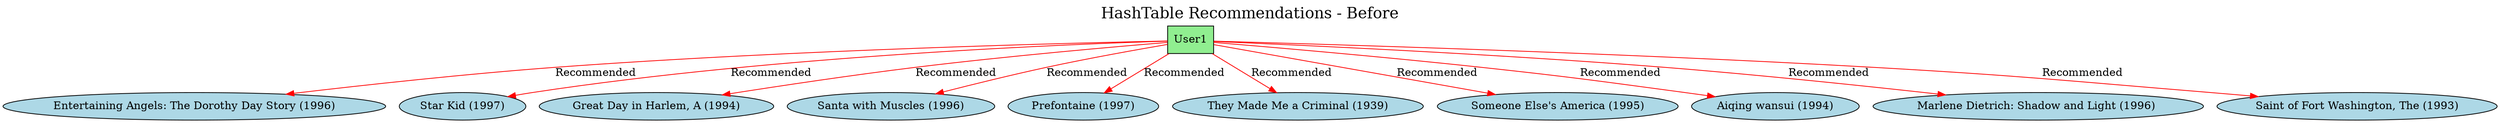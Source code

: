 digraph G {
    label="HashTable Recommendations - Before";
    labelloc=top;
    fontsize=20;
    node [style=filled, fillcolor=lightblue];
    "User1" [shape=box, fillcolor=lightgreen];
    "User1" -> "Movie1653" [label="Recommended", color=red];
    "Movie1653" [label="Entertaining Angels: The Dorothy Day Story (1996)"];
    "User1" -> "Movie1293" [label="Recommended", color=red];
    "Movie1293" [label="Star Kid (1997)"];
    "User1" -> "Movie814" [label="Recommended", color=red];
    "Movie814" [label="Great Day in Harlem, A (1994)"];
    "User1" -> "Movie1500" [label="Recommended", color=red];
    "Movie1500" [label="Santa with Muscles (1996)"];
    "User1" -> "Movie1189" [label="Recommended", color=red];
    "Movie1189" [label="Prefontaine (1997)"];
    "User1" -> "Movie1122" [label="Recommended", color=red];
    "Movie1122" [label="They Made Me a Criminal (1939)"];
    "User1" -> "Movie1599" [label="Recommended", color=red];
    "Movie1599" [label="Someone Else's America (1995)"];
    "User1" -> "Movie1536" [label="Recommended", color=red];
    "Movie1536" [label="Aiqing wansui (1994)"];
    "User1" -> "Movie1201" [label="Recommended", color=red];
    "Movie1201" [label="Marlene Dietrich: Shadow and Light (1996) "];
    "User1" -> "Movie1467" [label="Recommended", color=red];
    "Movie1467" [label="Saint of Fort Washington, The (1993)"];
}
